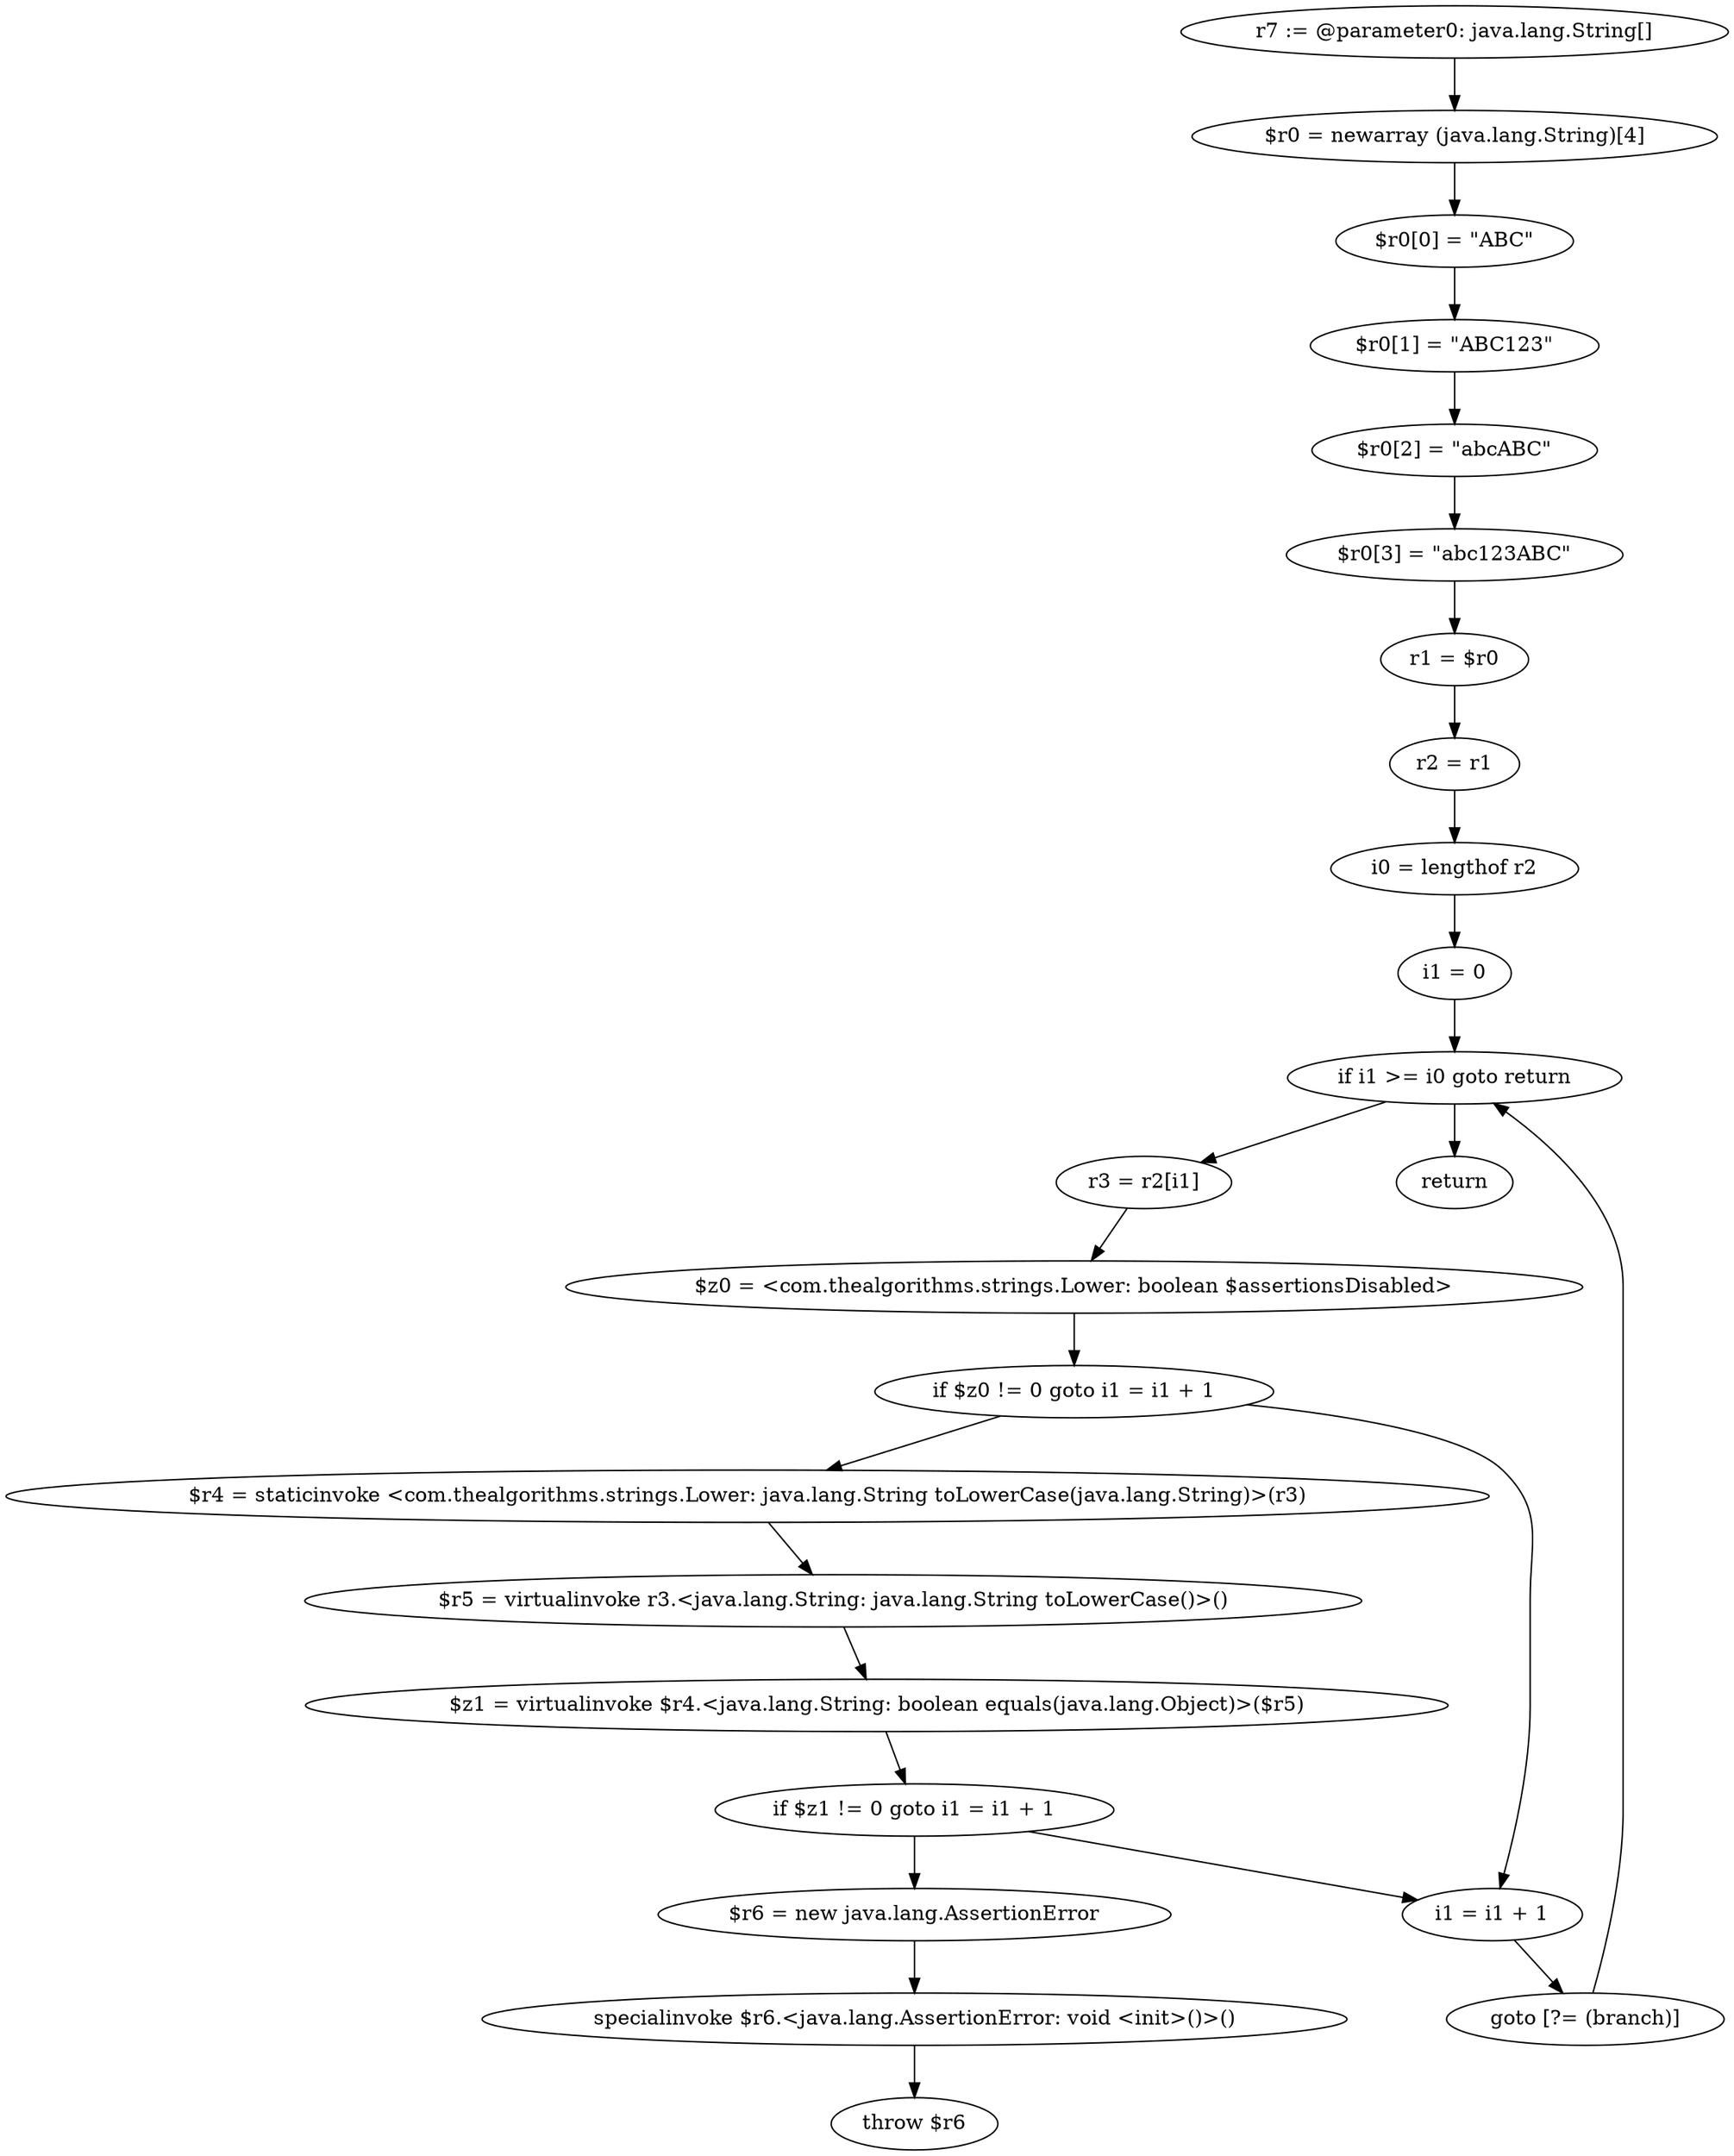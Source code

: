 digraph "unitGraph" {
    "r7 := @parameter0: java.lang.String[]"
    "$r0 = newarray (java.lang.String)[4]"
    "$r0[0] = \"ABC\""
    "$r0[1] = \"ABC123\""
    "$r0[2] = \"abcABC\""
    "$r0[3] = \"abc123ABC\""
    "r1 = $r0"
    "r2 = r1"
    "i0 = lengthof r2"
    "i1 = 0"
    "if i1 >= i0 goto return"
    "r3 = r2[i1]"
    "$z0 = <com.thealgorithms.strings.Lower: boolean $assertionsDisabled>"
    "if $z0 != 0 goto i1 = i1 + 1"
    "$r4 = staticinvoke <com.thealgorithms.strings.Lower: java.lang.String toLowerCase(java.lang.String)>(r3)"
    "$r5 = virtualinvoke r3.<java.lang.String: java.lang.String toLowerCase()>()"
    "$z1 = virtualinvoke $r4.<java.lang.String: boolean equals(java.lang.Object)>($r5)"
    "if $z1 != 0 goto i1 = i1 + 1"
    "$r6 = new java.lang.AssertionError"
    "specialinvoke $r6.<java.lang.AssertionError: void <init>()>()"
    "throw $r6"
    "i1 = i1 + 1"
    "goto [?= (branch)]"
    "return"
    "r7 := @parameter0: java.lang.String[]"->"$r0 = newarray (java.lang.String)[4]";
    "$r0 = newarray (java.lang.String)[4]"->"$r0[0] = \"ABC\"";
    "$r0[0] = \"ABC\""->"$r0[1] = \"ABC123\"";
    "$r0[1] = \"ABC123\""->"$r0[2] = \"abcABC\"";
    "$r0[2] = \"abcABC\""->"$r0[3] = \"abc123ABC\"";
    "$r0[3] = \"abc123ABC\""->"r1 = $r0";
    "r1 = $r0"->"r2 = r1";
    "r2 = r1"->"i0 = lengthof r2";
    "i0 = lengthof r2"->"i1 = 0";
    "i1 = 0"->"if i1 >= i0 goto return";
    "if i1 >= i0 goto return"->"r3 = r2[i1]";
    "if i1 >= i0 goto return"->"return";
    "r3 = r2[i1]"->"$z0 = <com.thealgorithms.strings.Lower: boolean $assertionsDisabled>";
    "$z0 = <com.thealgorithms.strings.Lower: boolean $assertionsDisabled>"->"if $z0 != 0 goto i1 = i1 + 1";
    "if $z0 != 0 goto i1 = i1 + 1"->"$r4 = staticinvoke <com.thealgorithms.strings.Lower: java.lang.String toLowerCase(java.lang.String)>(r3)";
    "if $z0 != 0 goto i1 = i1 + 1"->"i1 = i1 + 1";
    "$r4 = staticinvoke <com.thealgorithms.strings.Lower: java.lang.String toLowerCase(java.lang.String)>(r3)"->"$r5 = virtualinvoke r3.<java.lang.String: java.lang.String toLowerCase()>()";
    "$r5 = virtualinvoke r3.<java.lang.String: java.lang.String toLowerCase()>()"->"$z1 = virtualinvoke $r4.<java.lang.String: boolean equals(java.lang.Object)>($r5)";
    "$z1 = virtualinvoke $r4.<java.lang.String: boolean equals(java.lang.Object)>($r5)"->"if $z1 != 0 goto i1 = i1 + 1";
    "if $z1 != 0 goto i1 = i1 + 1"->"$r6 = new java.lang.AssertionError";
    "if $z1 != 0 goto i1 = i1 + 1"->"i1 = i1 + 1";
    "$r6 = new java.lang.AssertionError"->"specialinvoke $r6.<java.lang.AssertionError: void <init>()>()";
    "specialinvoke $r6.<java.lang.AssertionError: void <init>()>()"->"throw $r6";
    "i1 = i1 + 1"->"goto [?= (branch)]";
    "goto [?= (branch)]"->"if i1 >= i0 goto return";
}
